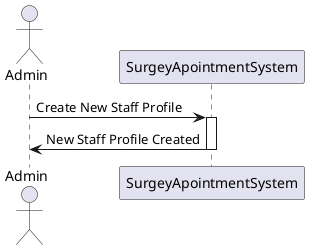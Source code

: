 ﻿@startuml
actor Admin
participant SurgeyApointmentSystem

Admin -> SurgeyApointmentSystem : Create New Staff Profile
activate SurgeyApointmentSystem

SurgeyApointmentSystem -> Admin : New Staff Profile Created
deactivate SurgeyApointmentSystem

@enduml
